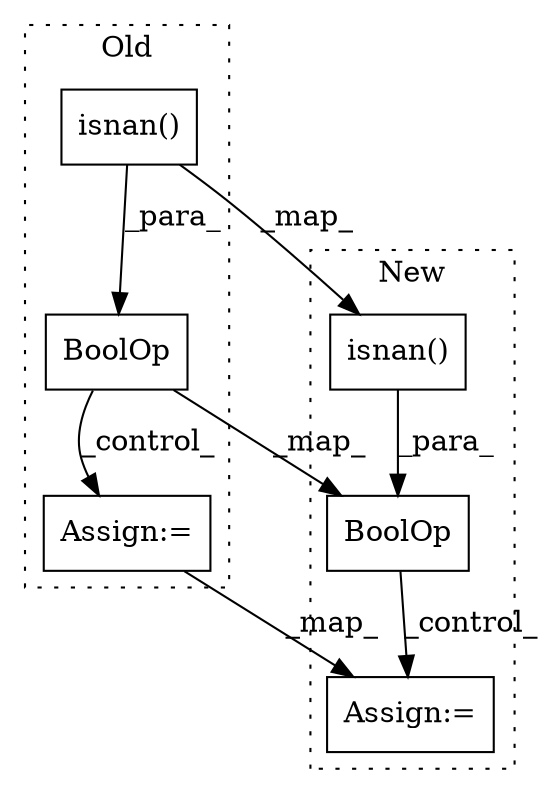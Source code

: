 digraph G {
subgraph cluster0 {
1 [label="isnan()" a="75" s="2878,2888" l="9,1" shape="box"];
3 [label="BoolOp" a="72" s="2857" l="32" shape="box"];
6 [label="Assign:=" a="68" s="3021" l="3" shape="box"];
label = "Old";
style="dotted";
}
subgraph cluster1 {
2 [label="isnan()" a="75" s="3681,3691" l="9,1" shape="box"];
4 [label="BoolOp" a="72" s="3660" l="32" shape="box"];
5 [label="Assign:=" a="68" s="3824" l="3" shape="box"];
label = "New";
style="dotted";
}
1 -> 3 [label="_para_"];
1 -> 2 [label="_map_"];
2 -> 4 [label="_para_"];
3 -> 6 [label="_control_"];
3 -> 4 [label="_map_"];
4 -> 5 [label="_control_"];
6 -> 5 [label="_map_"];
}